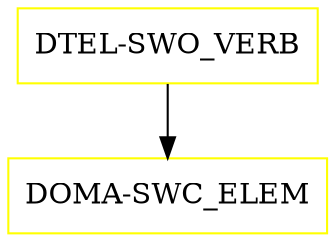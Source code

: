 digraph G {
  "DTEL-SWO_VERB" [shape=box,color=yellow];
  "DOMA-SWC_ELEM" [shape=box,color=yellow,URL="./DOMA_SWC_ELEM.html"];
  "DTEL-SWO_VERB" -> "DOMA-SWC_ELEM";
}
